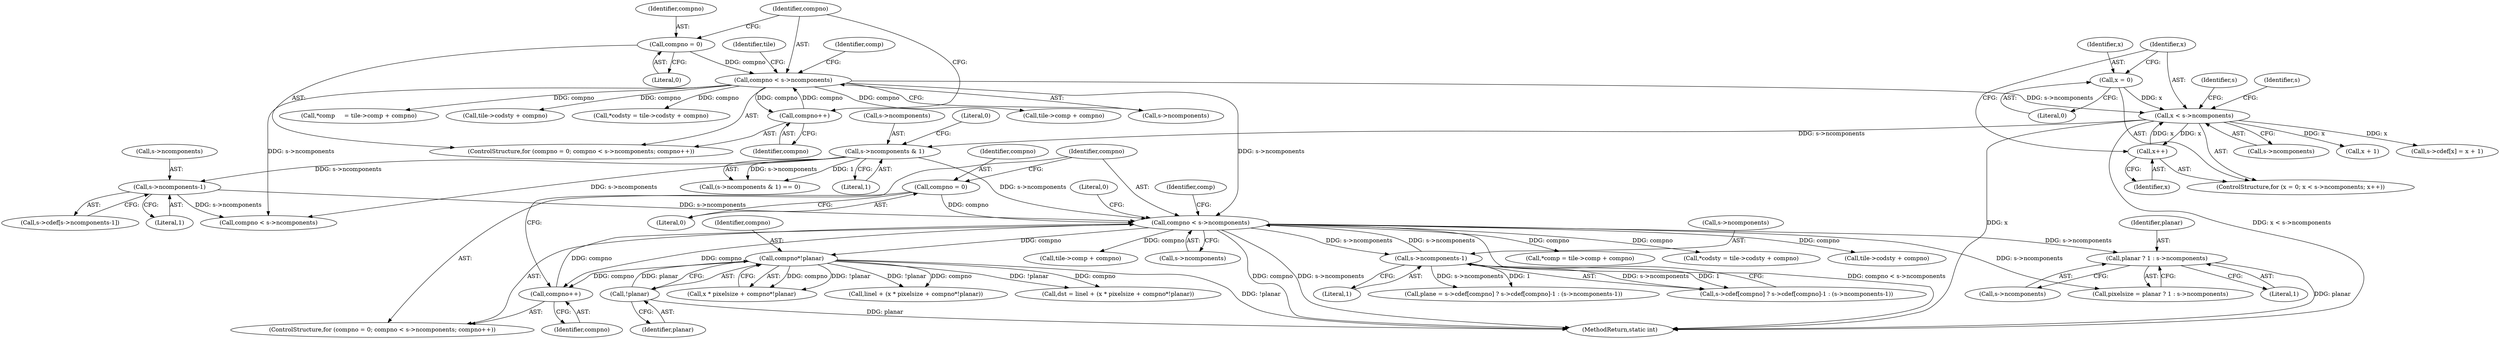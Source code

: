 digraph "0_FFmpeg_fe448cd28d674c3eff3072552eae366d0b659ce9@pointer" {
"1000853" [label="(Call,planar ? 1 : s->ncomponents)"];
"1000777" [label="(Call,compno < s->ncomponents)"];
"1000782" [label="(Call,compno++)"];
"1000973" [label="(Call,compno*!planar)"];
"1000975" [label="(Call,!planar)"];
"1000774" [label="(Call,compno = 0)"];
"1000880" [label="(Call,s->ncomponents-1)"];
"1000439" [label="(Call,s->ncomponents & 1)"];
"1000421" [label="(Call,x < s->ncomponents)"];
"1000426" [label="(Call,x++)"];
"1000418" [label="(Call,x = 0)"];
"1000134" [label="(Call,compno < s->ncomponents)"];
"1000131" [label="(Call,compno = 0)"];
"1000139" [label="(Call,compno++)"];
"1000450" [label="(Call,s->ncomponents-1)"];
"1000427" [label="(Identifier,x)"];
"1000439" [label="(Call,s->ncomponents & 1)"];
"1000421" [label="(Call,x < s->ncomponents)"];
"1000130" [label="(ControlStructure,for (compno = 0; compno < s->ncomponents; compno++))"];
"1000438" [label="(Call,(s->ncomponents & 1) == 0)"];
"1000446" [label="(Call,s->cdef[s->ncomponents-1])"];
"1000131" [label="(Call,compno = 0)"];
"1000145" [label="(Call,tile->comp + compno)"];
"1000418" [label="(Call,x = 0)"];
"1001089" [label="(Literal,0)"];
"1000417" [label="(ControlStructure,for (x = 0; x < s->ncomponents; x++))"];
"1000786" [label="(Call,*comp = tile->comp + compno)"];
"1000140" [label="(Identifier,compno)"];
"1000794" [label="(Call,*codsty = tile->codsty + compno)"];
"1000796" [label="(Call,tile->codsty + compno)"];
"1000783" [label="(Identifier,compno)"];
"1000975" [label="(Call,!planar)"];
"1000773" [label="(ControlStructure,for (compno = 0; compno < s->ncomponents; compno++))"];
"1000423" [label="(Call,s->ncomponents)"];
"1000419" [label="(Identifier,x)"];
"1000787" [label="(Identifier,comp)"];
"1000967" [label="(Call,linel + (x * pixelsize + compno*!planar))"];
"1000422" [label="(Identifier,x)"];
"1000444" [label="(Literal,0)"];
"1000851" [label="(Call,pixelsize = planar ? 1 : s->ncomponents)"];
"1000884" [label="(Literal,1)"];
"1000467" [label="(Call,compno < s->ncomponents)"];
"1000880" [label="(Call,s->ncomponents-1)"];
"1000434" [label="(Call,x + 1)"];
"1000881" [label="(Call,s->ncomponents)"];
"1000973" [label="(Call,compno*!planar)"];
"1000144" [label="(Identifier,comp)"];
"1000136" [label="(Call,s->ncomponents)"];
"1000143" [label="(Call,*comp     = tile->comp + compno)"];
"1000965" [label="(Call,dst = linel + (x * pixelsize + compno*!planar))"];
"1000976" [label="(Identifier,planar)"];
"1001090" [label="(MethodReturn,static int)"];
"1000775" [label="(Identifier,compno)"];
"1000134" [label="(Call,compno < s->ncomponents)"];
"1000854" [label="(Identifier,planar)"];
"1000428" [label="(Call,s->cdef[x] = x + 1)"];
"1000451" [label="(Call,s->ncomponents)"];
"1000855" [label="(Literal,1)"];
"1000420" [label="(Literal,0)"];
"1000778" [label="(Identifier,compno)"];
"1000401" [label="(Identifier,tile)"];
"1000132" [label="(Identifier,compno)"];
"1000135" [label="(Identifier,compno)"];
"1000856" [label="(Call,s->ncomponents)"];
"1000782" [label="(Call,compno++)"];
"1000776" [label="(Literal,0)"];
"1000454" [label="(Literal,1)"];
"1000441" [label="(Identifier,s)"];
"1000865" [label="(Call,plane = s->cdef[compno] ? s->cdef[compno]-1 : (s->ncomponents-1))"];
"1000450" [label="(Call,s->ncomponents-1)"];
"1000774" [label="(Call,compno = 0)"];
"1000788" [label="(Call,tile->comp + compno)"];
"1000974" [label="(Identifier,compno)"];
"1000426" [label="(Call,x++)"];
"1000153" [label="(Call,tile->codsty + compno)"];
"1000777" [label="(Call,compno < s->ncomponents)"];
"1000969" [label="(Call,x * pixelsize + compno*!planar)"];
"1000151" [label="(Call,*codsty = tile->codsty + compno)"];
"1000779" [label="(Call,s->ncomponents)"];
"1000853" [label="(Call,planar ? 1 : s->ncomponents)"];
"1000867" [label="(Call,s->cdef[compno] ? s->cdef[compno]-1 : (s->ncomponents-1))"];
"1000431" [label="(Identifier,s)"];
"1000133" [label="(Literal,0)"];
"1000139" [label="(Call,compno++)"];
"1000443" [label="(Literal,1)"];
"1000440" [label="(Call,s->ncomponents)"];
"1000853" -> "1000851"  [label="AST: "];
"1000853" -> "1000855"  [label="CFG: "];
"1000853" -> "1000856"  [label="CFG: "];
"1000854" -> "1000853"  [label="AST: "];
"1000855" -> "1000853"  [label="AST: "];
"1000856" -> "1000853"  [label="AST: "];
"1000851" -> "1000853"  [label="CFG: "];
"1000853" -> "1001090"  [label="DDG: planar"];
"1000777" -> "1000853"  [label="DDG: s->ncomponents"];
"1000777" -> "1000773"  [label="AST: "];
"1000777" -> "1000779"  [label="CFG: "];
"1000778" -> "1000777"  [label="AST: "];
"1000779" -> "1000777"  [label="AST: "];
"1000787" -> "1000777"  [label="CFG: "];
"1001089" -> "1000777"  [label="CFG: "];
"1000777" -> "1001090"  [label="DDG: compno < s->ncomponents"];
"1000777" -> "1001090"  [label="DDG: compno"];
"1000777" -> "1001090"  [label="DDG: s->ncomponents"];
"1000782" -> "1000777"  [label="DDG: compno"];
"1000774" -> "1000777"  [label="DDG: compno"];
"1000880" -> "1000777"  [label="DDG: s->ncomponents"];
"1000439" -> "1000777"  [label="DDG: s->ncomponents"];
"1000134" -> "1000777"  [label="DDG: s->ncomponents"];
"1000450" -> "1000777"  [label="DDG: s->ncomponents"];
"1000777" -> "1000782"  [label="DDG: compno"];
"1000777" -> "1000786"  [label="DDG: compno"];
"1000777" -> "1000788"  [label="DDG: compno"];
"1000777" -> "1000794"  [label="DDG: compno"];
"1000777" -> "1000796"  [label="DDG: compno"];
"1000777" -> "1000851"  [label="DDG: s->ncomponents"];
"1000777" -> "1000880"  [label="DDG: s->ncomponents"];
"1000777" -> "1000973"  [label="DDG: compno"];
"1000782" -> "1000773"  [label="AST: "];
"1000782" -> "1000783"  [label="CFG: "];
"1000783" -> "1000782"  [label="AST: "];
"1000778" -> "1000782"  [label="CFG: "];
"1000973" -> "1000782"  [label="DDG: compno"];
"1000973" -> "1000969"  [label="AST: "];
"1000973" -> "1000975"  [label="CFG: "];
"1000974" -> "1000973"  [label="AST: "];
"1000975" -> "1000973"  [label="AST: "];
"1000969" -> "1000973"  [label="CFG: "];
"1000973" -> "1001090"  [label="DDG: !planar"];
"1000973" -> "1000965"  [label="DDG: compno"];
"1000973" -> "1000965"  [label="DDG: !planar"];
"1000973" -> "1000967"  [label="DDG: compno"];
"1000973" -> "1000967"  [label="DDG: !planar"];
"1000973" -> "1000969"  [label="DDG: compno"];
"1000973" -> "1000969"  [label="DDG: !planar"];
"1000975" -> "1000973"  [label="DDG: planar"];
"1000975" -> "1000976"  [label="CFG: "];
"1000976" -> "1000975"  [label="AST: "];
"1000975" -> "1001090"  [label="DDG: planar"];
"1000774" -> "1000773"  [label="AST: "];
"1000774" -> "1000776"  [label="CFG: "];
"1000775" -> "1000774"  [label="AST: "];
"1000776" -> "1000774"  [label="AST: "];
"1000778" -> "1000774"  [label="CFG: "];
"1000880" -> "1000867"  [label="AST: "];
"1000880" -> "1000884"  [label="CFG: "];
"1000881" -> "1000880"  [label="AST: "];
"1000884" -> "1000880"  [label="AST: "];
"1000867" -> "1000880"  [label="CFG: "];
"1000880" -> "1000865"  [label="DDG: s->ncomponents"];
"1000880" -> "1000865"  [label="DDG: 1"];
"1000880" -> "1000867"  [label="DDG: s->ncomponents"];
"1000880" -> "1000867"  [label="DDG: 1"];
"1000439" -> "1000438"  [label="AST: "];
"1000439" -> "1000443"  [label="CFG: "];
"1000440" -> "1000439"  [label="AST: "];
"1000443" -> "1000439"  [label="AST: "];
"1000444" -> "1000439"  [label="CFG: "];
"1000439" -> "1000438"  [label="DDG: s->ncomponents"];
"1000439" -> "1000438"  [label="DDG: 1"];
"1000421" -> "1000439"  [label="DDG: s->ncomponents"];
"1000439" -> "1000450"  [label="DDG: s->ncomponents"];
"1000439" -> "1000467"  [label="DDG: s->ncomponents"];
"1000421" -> "1000417"  [label="AST: "];
"1000421" -> "1000423"  [label="CFG: "];
"1000422" -> "1000421"  [label="AST: "];
"1000423" -> "1000421"  [label="AST: "];
"1000431" -> "1000421"  [label="CFG: "];
"1000441" -> "1000421"  [label="CFG: "];
"1000421" -> "1001090"  [label="DDG: x"];
"1000421" -> "1001090"  [label="DDG: x < s->ncomponents"];
"1000426" -> "1000421"  [label="DDG: x"];
"1000418" -> "1000421"  [label="DDG: x"];
"1000134" -> "1000421"  [label="DDG: s->ncomponents"];
"1000421" -> "1000426"  [label="DDG: x"];
"1000421" -> "1000428"  [label="DDG: x"];
"1000421" -> "1000434"  [label="DDG: x"];
"1000426" -> "1000417"  [label="AST: "];
"1000426" -> "1000427"  [label="CFG: "];
"1000427" -> "1000426"  [label="AST: "];
"1000422" -> "1000426"  [label="CFG: "];
"1000418" -> "1000417"  [label="AST: "];
"1000418" -> "1000420"  [label="CFG: "];
"1000419" -> "1000418"  [label="AST: "];
"1000420" -> "1000418"  [label="AST: "];
"1000422" -> "1000418"  [label="CFG: "];
"1000134" -> "1000130"  [label="AST: "];
"1000134" -> "1000136"  [label="CFG: "];
"1000135" -> "1000134"  [label="AST: "];
"1000136" -> "1000134"  [label="AST: "];
"1000144" -> "1000134"  [label="CFG: "];
"1000401" -> "1000134"  [label="CFG: "];
"1000131" -> "1000134"  [label="DDG: compno"];
"1000139" -> "1000134"  [label="DDG: compno"];
"1000134" -> "1000139"  [label="DDG: compno"];
"1000134" -> "1000143"  [label="DDG: compno"];
"1000134" -> "1000145"  [label="DDG: compno"];
"1000134" -> "1000151"  [label="DDG: compno"];
"1000134" -> "1000153"  [label="DDG: compno"];
"1000134" -> "1000467"  [label="DDG: s->ncomponents"];
"1000131" -> "1000130"  [label="AST: "];
"1000131" -> "1000133"  [label="CFG: "];
"1000132" -> "1000131"  [label="AST: "];
"1000133" -> "1000131"  [label="AST: "];
"1000135" -> "1000131"  [label="CFG: "];
"1000139" -> "1000130"  [label="AST: "];
"1000139" -> "1000140"  [label="CFG: "];
"1000140" -> "1000139"  [label="AST: "];
"1000135" -> "1000139"  [label="CFG: "];
"1000450" -> "1000446"  [label="AST: "];
"1000450" -> "1000454"  [label="CFG: "];
"1000451" -> "1000450"  [label="AST: "];
"1000454" -> "1000450"  [label="AST: "];
"1000446" -> "1000450"  [label="CFG: "];
"1000450" -> "1000467"  [label="DDG: s->ncomponents"];
}
